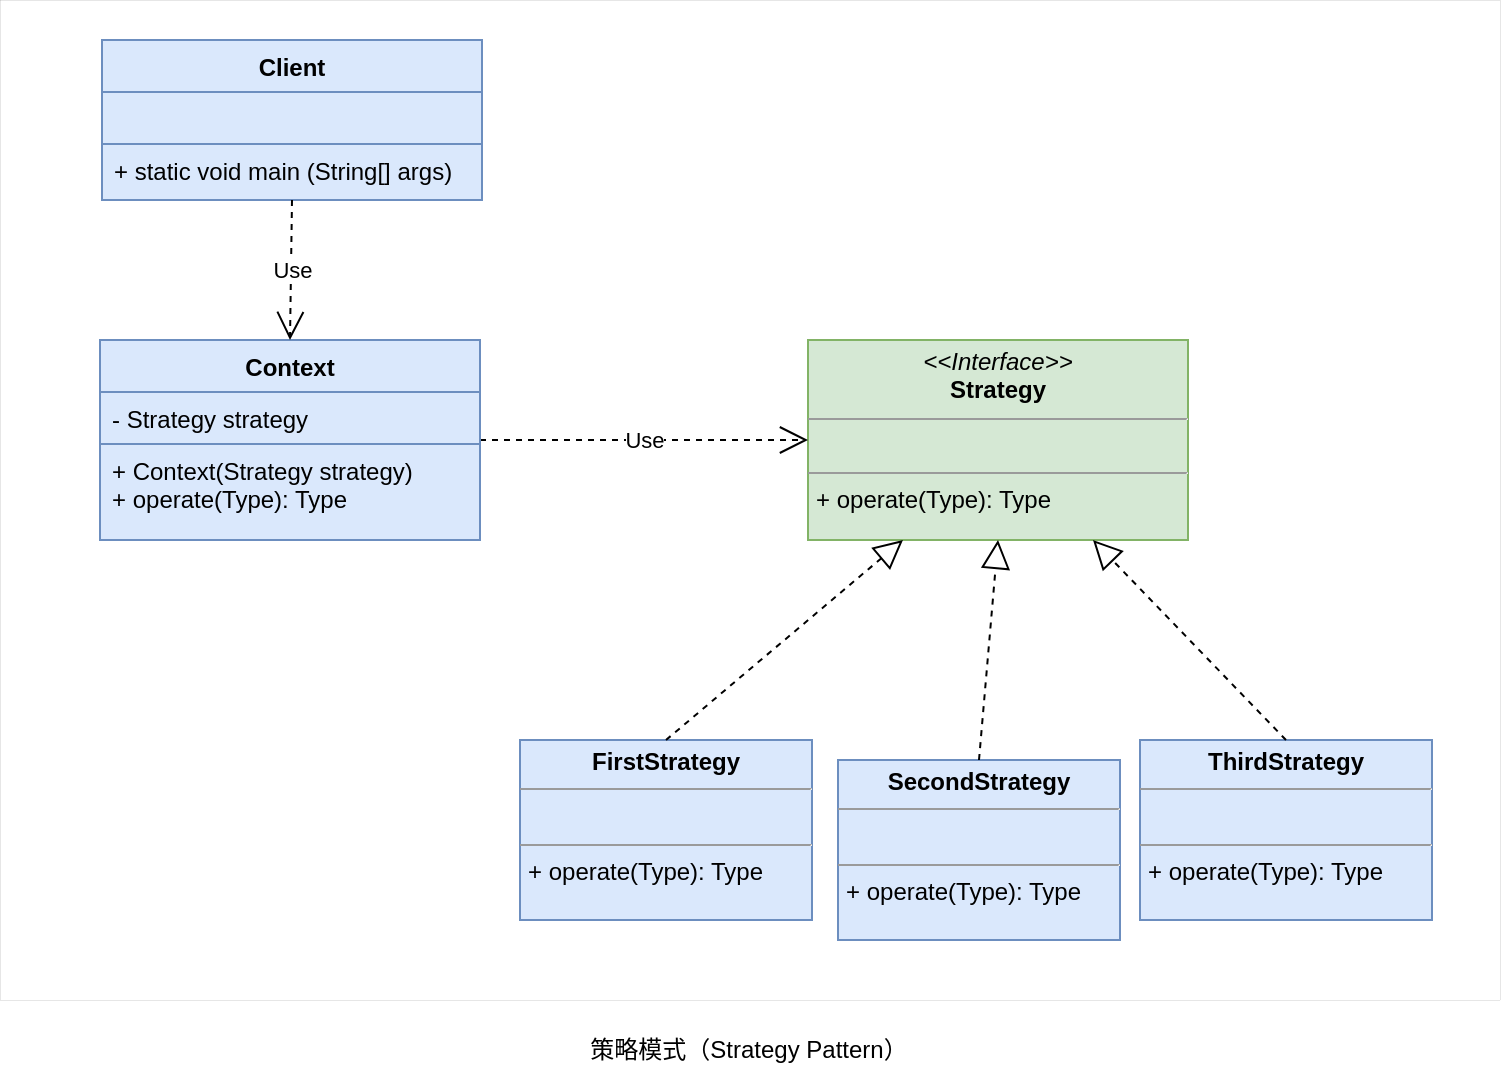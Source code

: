 <mxfile version="16.1.2" type="github">
  <diagram id="8Z35-QLSnhJETDdAsFzb" name="Page-1">
    <mxGraphModel dx="946" dy="662" grid="1" gridSize="10" guides="1" tooltips="1" connect="1" arrows="1" fold="1" page="1" pageScale="1" pageWidth="827" pageHeight="1169" math="0" shadow="0">
      <root>
        <mxCell id="0" />
        <mxCell id="1" parent="0" />
        <mxCell id="gsRhqBQRFbRUbnUbL8ew-3" value="" style="rounded=0;whiteSpace=wrap;html=1;strokeWidth=0;movable=0;resizable=0;rotatable=0;deletable=0;editable=0;connectable=0;" parent="1" vertex="1">
          <mxGeometry x="39" y="30" width="750" height="500" as="geometry" />
        </mxCell>
        <mxCell id="Alo_LvCbX4HZsLYXvrnu-5" value="&lt;p style=&quot;margin: 0px ; margin-top: 4px ; text-align: center&quot;&gt;&lt;i&gt;&amp;lt;&amp;lt;Interface&amp;gt;&amp;gt;&lt;/i&gt;&lt;br&gt;&lt;span style=&quot;font-weight: 700&quot;&gt;Strategy&lt;/span&gt;&lt;br&gt;&lt;/p&gt;&lt;hr size=&quot;1&quot;&gt;&lt;p style=&quot;margin: 0px ; margin-left: 4px&quot;&gt;&lt;br&gt;&lt;/p&gt;&lt;hr size=&quot;1&quot;&gt;&lt;p style=&quot;margin: 0px ; margin-left: 4px&quot;&gt;+ operate(Type): Type&lt;br&gt;&lt;/p&gt;" style="verticalAlign=top;align=left;overflow=fill;fontSize=12;fontFamily=Helvetica;html=1;fillColor=#d5e8d4;strokeColor=#82b366;" parent="1" vertex="1">
          <mxGeometry x="443" y="200" width="190" height="100" as="geometry" />
        </mxCell>
        <mxCell id="Alo_LvCbX4HZsLYXvrnu-6" value="&lt;p style=&quot;margin: 0px ; margin-top: 4px ; text-align: center&quot;&gt;&lt;b&gt;FirstStrategy&lt;/b&gt;&lt;/p&gt;&lt;hr size=&quot;1&quot;&gt;&lt;p style=&quot;margin: 0px ; margin-left: 4px&quot;&gt;&lt;br&gt;&lt;/p&gt;&lt;hr size=&quot;1&quot;&gt;&lt;p style=&quot;margin: 0px ; margin-left: 4px&quot;&gt;+ operate(Type): Type&lt;br&gt;&lt;/p&gt;" style="verticalAlign=top;align=left;overflow=fill;fontSize=12;fontFamily=Helvetica;html=1;fillColor=#dae8fc;strokeColor=#6c8ebf;" parent="1" vertex="1">
          <mxGeometry x="299" y="400" width="146" height="90" as="geometry" />
        </mxCell>
        <mxCell id="Alo_LvCbX4HZsLYXvrnu-7" value="" style="endArrow=block;dashed=1;endFill=0;endSize=12;html=1;rounded=0;exitX=0.5;exitY=0;exitDx=0;exitDy=0;entryX=0.25;entryY=1;entryDx=0;entryDy=0;" parent="1" source="Alo_LvCbX4HZsLYXvrnu-6" target="Alo_LvCbX4HZsLYXvrnu-5" edge="1">
          <mxGeometry width="160" relative="1" as="geometry">
            <mxPoint x="393" y="320" as="sourcePoint" />
            <mxPoint x="553" y="320" as="targetPoint" />
          </mxGeometry>
        </mxCell>
        <mxCell id="Alo_LvCbX4HZsLYXvrnu-8" value="&lt;p style=&quot;margin: 0px ; margin-top: 4px ; text-align: center&quot;&gt;&lt;b&gt;SecondStrategy&lt;/b&gt;&lt;/p&gt;&lt;hr size=&quot;1&quot;&gt;&lt;p style=&quot;margin: 0px ; margin-left: 4px&quot;&gt;&lt;br&gt;&lt;/p&gt;&lt;hr size=&quot;1&quot;&gt;&lt;p style=&quot;margin: 0px ; margin-left: 4px&quot;&gt;+ operate(Type): Type&lt;br&gt;&lt;/p&gt;" style="verticalAlign=top;align=left;overflow=fill;fontSize=12;fontFamily=Helvetica;html=1;fillColor=#dae8fc;strokeColor=#6c8ebf;" parent="1" vertex="1">
          <mxGeometry x="458" y="410" width="141" height="90" as="geometry" />
        </mxCell>
        <mxCell id="Alo_LvCbX4HZsLYXvrnu-9" value="" style="endArrow=block;dashed=1;endFill=0;endSize=12;html=1;rounded=0;entryX=0.5;entryY=1;entryDx=0;entryDy=0;exitX=0.5;exitY=0;exitDx=0;exitDy=0;" parent="1" source="Alo_LvCbX4HZsLYXvrnu-8" target="Alo_LvCbX4HZsLYXvrnu-5" edge="1">
          <mxGeometry width="160" relative="1" as="geometry">
            <mxPoint x="163" y="200" as="sourcePoint" />
            <mxPoint x="323" y="200" as="targetPoint" />
          </mxGeometry>
        </mxCell>
        <mxCell id="Alo_LvCbX4HZsLYXvrnu-10" value="&lt;p style=&quot;margin: 0px ; margin-top: 4px ; text-align: center&quot;&gt;&lt;b&gt;ThirdStrategy&lt;/b&gt;&lt;/p&gt;&lt;hr size=&quot;1&quot;&gt;&lt;p style=&quot;margin: 0px ; margin-left: 4px&quot;&gt;&lt;br&gt;&lt;/p&gt;&lt;hr size=&quot;1&quot;&gt;&lt;p style=&quot;margin: 0px ; margin-left: 4px&quot;&gt;+ operate(Type): Type&lt;br&gt;&lt;/p&gt;" style="verticalAlign=top;align=left;overflow=fill;fontSize=12;fontFamily=Helvetica;html=1;fillColor=#dae8fc;strokeColor=#6c8ebf;" parent="1" vertex="1">
          <mxGeometry x="609" y="400" width="146" height="90" as="geometry" />
        </mxCell>
        <mxCell id="Alo_LvCbX4HZsLYXvrnu-11" value="" style="endArrow=block;dashed=1;endFill=0;endSize=12;html=1;rounded=0;entryX=0.75;entryY=1;entryDx=0;entryDy=0;exitX=0.5;exitY=0;exitDx=0;exitDy=0;" parent="1" source="Alo_LvCbX4HZsLYXvrnu-10" target="Alo_LvCbX4HZsLYXvrnu-5" edge="1">
          <mxGeometry width="160" relative="1" as="geometry">
            <mxPoint x="163" y="200" as="sourcePoint" />
            <mxPoint x="323" y="200" as="targetPoint" />
          </mxGeometry>
        </mxCell>
        <mxCell id="Alo_LvCbX4HZsLYXvrnu-14" value="Use" style="endArrow=open;endSize=12;dashed=1;html=1;rounded=0;entryX=0;entryY=0.5;entryDx=0;entryDy=0;exitX=1;exitY=0.5;exitDx=0;exitDy=0;" parent="1" source="Alo_LvCbX4HZsLYXvrnu-15" target="Alo_LvCbX4HZsLYXvrnu-5" edge="1">
          <mxGeometry width="160" relative="1" as="geometry">
            <mxPoint x="278.62" y="241.892" as="sourcePoint" />
            <mxPoint x="443" y="310" as="targetPoint" />
          </mxGeometry>
        </mxCell>
        <mxCell id="Alo_LvCbX4HZsLYXvrnu-15" value="Context" style="swimlane;fontStyle=1;align=center;verticalAlign=top;childLayout=stackLayout;horizontal=1;startSize=26;horizontalStack=0;resizeParent=1;resizeParentMax=0;resizeLast=0;collapsible=1;marginBottom=0;fillColor=#dae8fc;strokeColor=#6c8ebf;" parent="1" vertex="1">
          <mxGeometry x="89" y="200" width="190" height="100" as="geometry">
            <mxRectangle x="100" y="254" width="80" height="26" as="alternateBounds" />
          </mxGeometry>
        </mxCell>
        <mxCell id="Alo_LvCbX4HZsLYXvrnu-16" value="- Strategy strategy" style="text;strokeColor=#6c8ebf;fillColor=#dae8fc;align=left;verticalAlign=top;spacingLeft=4;spacingRight=4;overflow=hidden;rotatable=0;points=[[0,0.5],[1,0.5]];portConstraint=eastwest;" parent="Alo_LvCbX4HZsLYXvrnu-15" vertex="1">
          <mxGeometry y="26" width="190" height="26" as="geometry" />
        </mxCell>
        <mxCell id="Alo_LvCbX4HZsLYXvrnu-18" value="+ Context(Strategy strategy)&#xa;+ operate(Type): Type&#xa;" style="text;strokeColor=#6c8ebf;fillColor=#dae8fc;align=left;verticalAlign=top;spacingLeft=4;spacingRight=4;overflow=hidden;rotatable=0;points=[[0,0.5],[1,0.5]];portConstraint=eastwest;" parent="Alo_LvCbX4HZsLYXvrnu-15" vertex="1">
          <mxGeometry y="52" width="190" height="48" as="geometry" />
        </mxCell>
        <mxCell id="gsRhqBQRFbRUbnUbL8ew-4" value="策略模式（Strategy Pattern）" style="text;html=1;strokeColor=none;fillColor=none;align=center;verticalAlign=middle;whiteSpace=wrap;rounded=0;" parent="1" vertex="1">
          <mxGeometry x="330" y="540" width="167" height="30" as="geometry" />
        </mxCell>
        <mxCell id="drL60Ca-g_DORDlMZNTe-1" value="Client" style="swimlane;fontStyle=1;align=center;verticalAlign=top;childLayout=stackLayout;horizontal=1;startSize=26;horizontalStack=0;resizeParent=1;resizeParentMax=0;resizeLast=0;collapsible=1;marginBottom=0;fillColor=#dae8fc;strokeColor=#6c8ebf;" vertex="1" parent="1">
          <mxGeometry x="90" y="50" width="190" height="80" as="geometry">
            <mxRectangle x="100" y="254" width="80" height="26" as="alternateBounds" />
          </mxGeometry>
        </mxCell>
        <mxCell id="drL60Ca-g_DORDlMZNTe-2" value="" style="text;strokeColor=#6c8ebf;fillColor=#dae8fc;align=left;verticalAlign=top;spacingLeft=4;spacingRight=4;overflow=hidden;rotatable=0;points=[[0,0.5],[1,0.5]];portConstraint=eastwest;" vertex="1" parent="drL60Ca-g_DORDlMZNTe-1">
          <mxGeometry y="26" width="190" height="26" as="geometry" />
        </mxCell>
        <mxCell id="drL60Ca-g_DORDlMZNTe-3" value="+ static void main (String[] args)&#xa;" style="text;strokeColor=#6c8ebf;fillColor=#dae8fc;align=left;verticalAlign=top;spacingLeft=4;spacingRight=4;overflow=hidden;rotatable=0;points=[[0,0.5],[1,0.5]];portConstraint=eastwest;" vertex="1" parent="drL60Ca-g_DORDlMZNTe-1">
          <mxGeometry y="52" width="190" height="28" as="geometry" />
        </mxCell>
        <mxCell id="drL60Ca-g_DORDlMZNTe-5" value="Use" style="endArrow=open;endSize=12;dashed=1;html=1;rounded=0;exitX=0.5;exitY=1;exitDx=0;exitDy=0;entryX=0.5;entryY=0;entryDx=0;entryDy=0;" edge="1" parent="1" source="drL60Ca-g_DORDlMZNTe-1" target="Alo_LvCbX4HZsLYXvrnu-15">
          <mxGeometry width="160" relative="1" as="geometry">
            <mxPoint x="330" y="340" as="sourcePoint" />
            <mxPoint x="490" y="340" as="targetPoint" />
          </mxGeometry>
        </mxCell>
      </root>
    </mxGraphModel>
  </diagram>
</mxfile>
